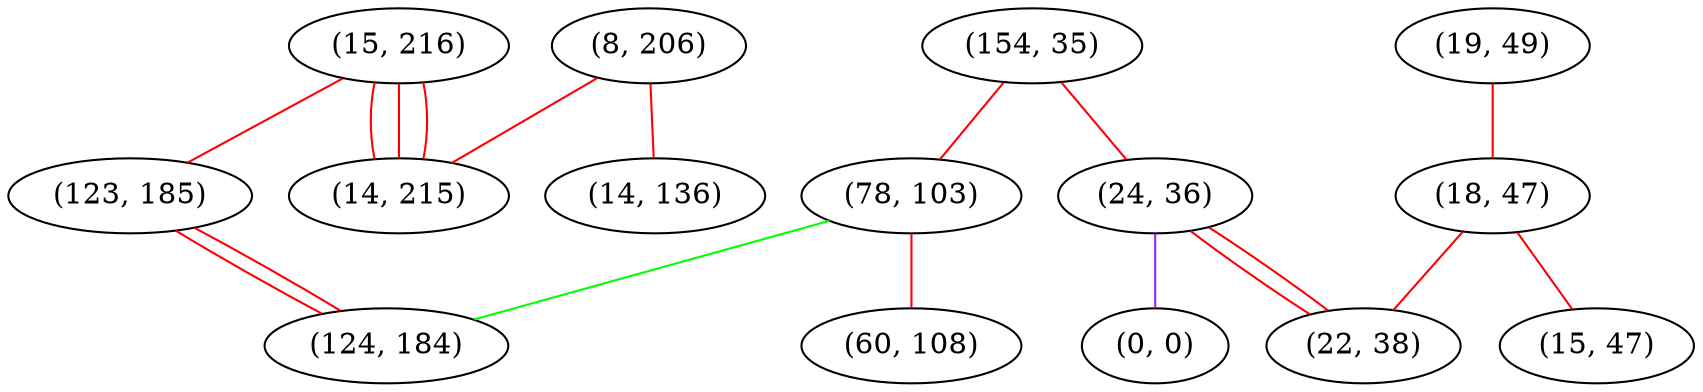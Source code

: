 graph "" {
"(8, 206)";
"(19, 49)";
"(15, 216)";
"(18, 47)";
"(154, 35)";
"(123, 185)";
"(78, 103)";
"(24, 36)";
"(0, 0)";
"(15, 47)";
"(22, 38)";
"(60, 108)";
"(14, 215)";
"(14, 136)";
"(124, 184)";
"(8, 206)" -- "(14, 215)"  [color=red, key=0, weight=1];
"(8, 206)" -- "(14, 136)"  [color=red, key=0, weight=1];
"(19, 49)" -- "(18, 47)"  [color=red, key=0, weight=1];
"(15, 216)" -- "(123, 185)"  [color=red, key=0, weight=1];
"(15, 216)" -- "(14, 215)"  [color=red, key=0, weight=1];
"(15, 216)" -- "(14, 215)"  [color=red, key=1, weight=1];
"(15, 216)" -- "(14, 215)"  [color=red, key=2, weight=1];
"(18, 47)" -- "(15, 47)"  [color=red, key=0, weight=1];
"(18, 47)" -- "(22, 38)"  [color=red, key=0, weight=1];
"(154, 35)" -- "(78, 103)"  [color=red, key=0, weight=1];
"(154, 35)" -- "(24, 36)"  [color=red, key=0, weight=1];
"(123, 185)" -- "(124, 184)"  [color=red, key=0, weight=1];
"(123, 185)" -- "(124, 184)"  [color=red, key=1, weight=1];
"(78, 103)" -- "(60, 108)"  [color=red, key=0, weight=1];
"(78, 103)" -- "(124, 184)"  [color=green, key=0, weight=2];
"(24, 36)" -- "(0, 0)"  [color=purple, key=0, weight=4];
"(24, 36)" -- "(22, 38)"  [color=red, key=0, weight=1];
"(24, 36)" -- "(22, 38)"  [color=red, key=1, weight=1];
}
